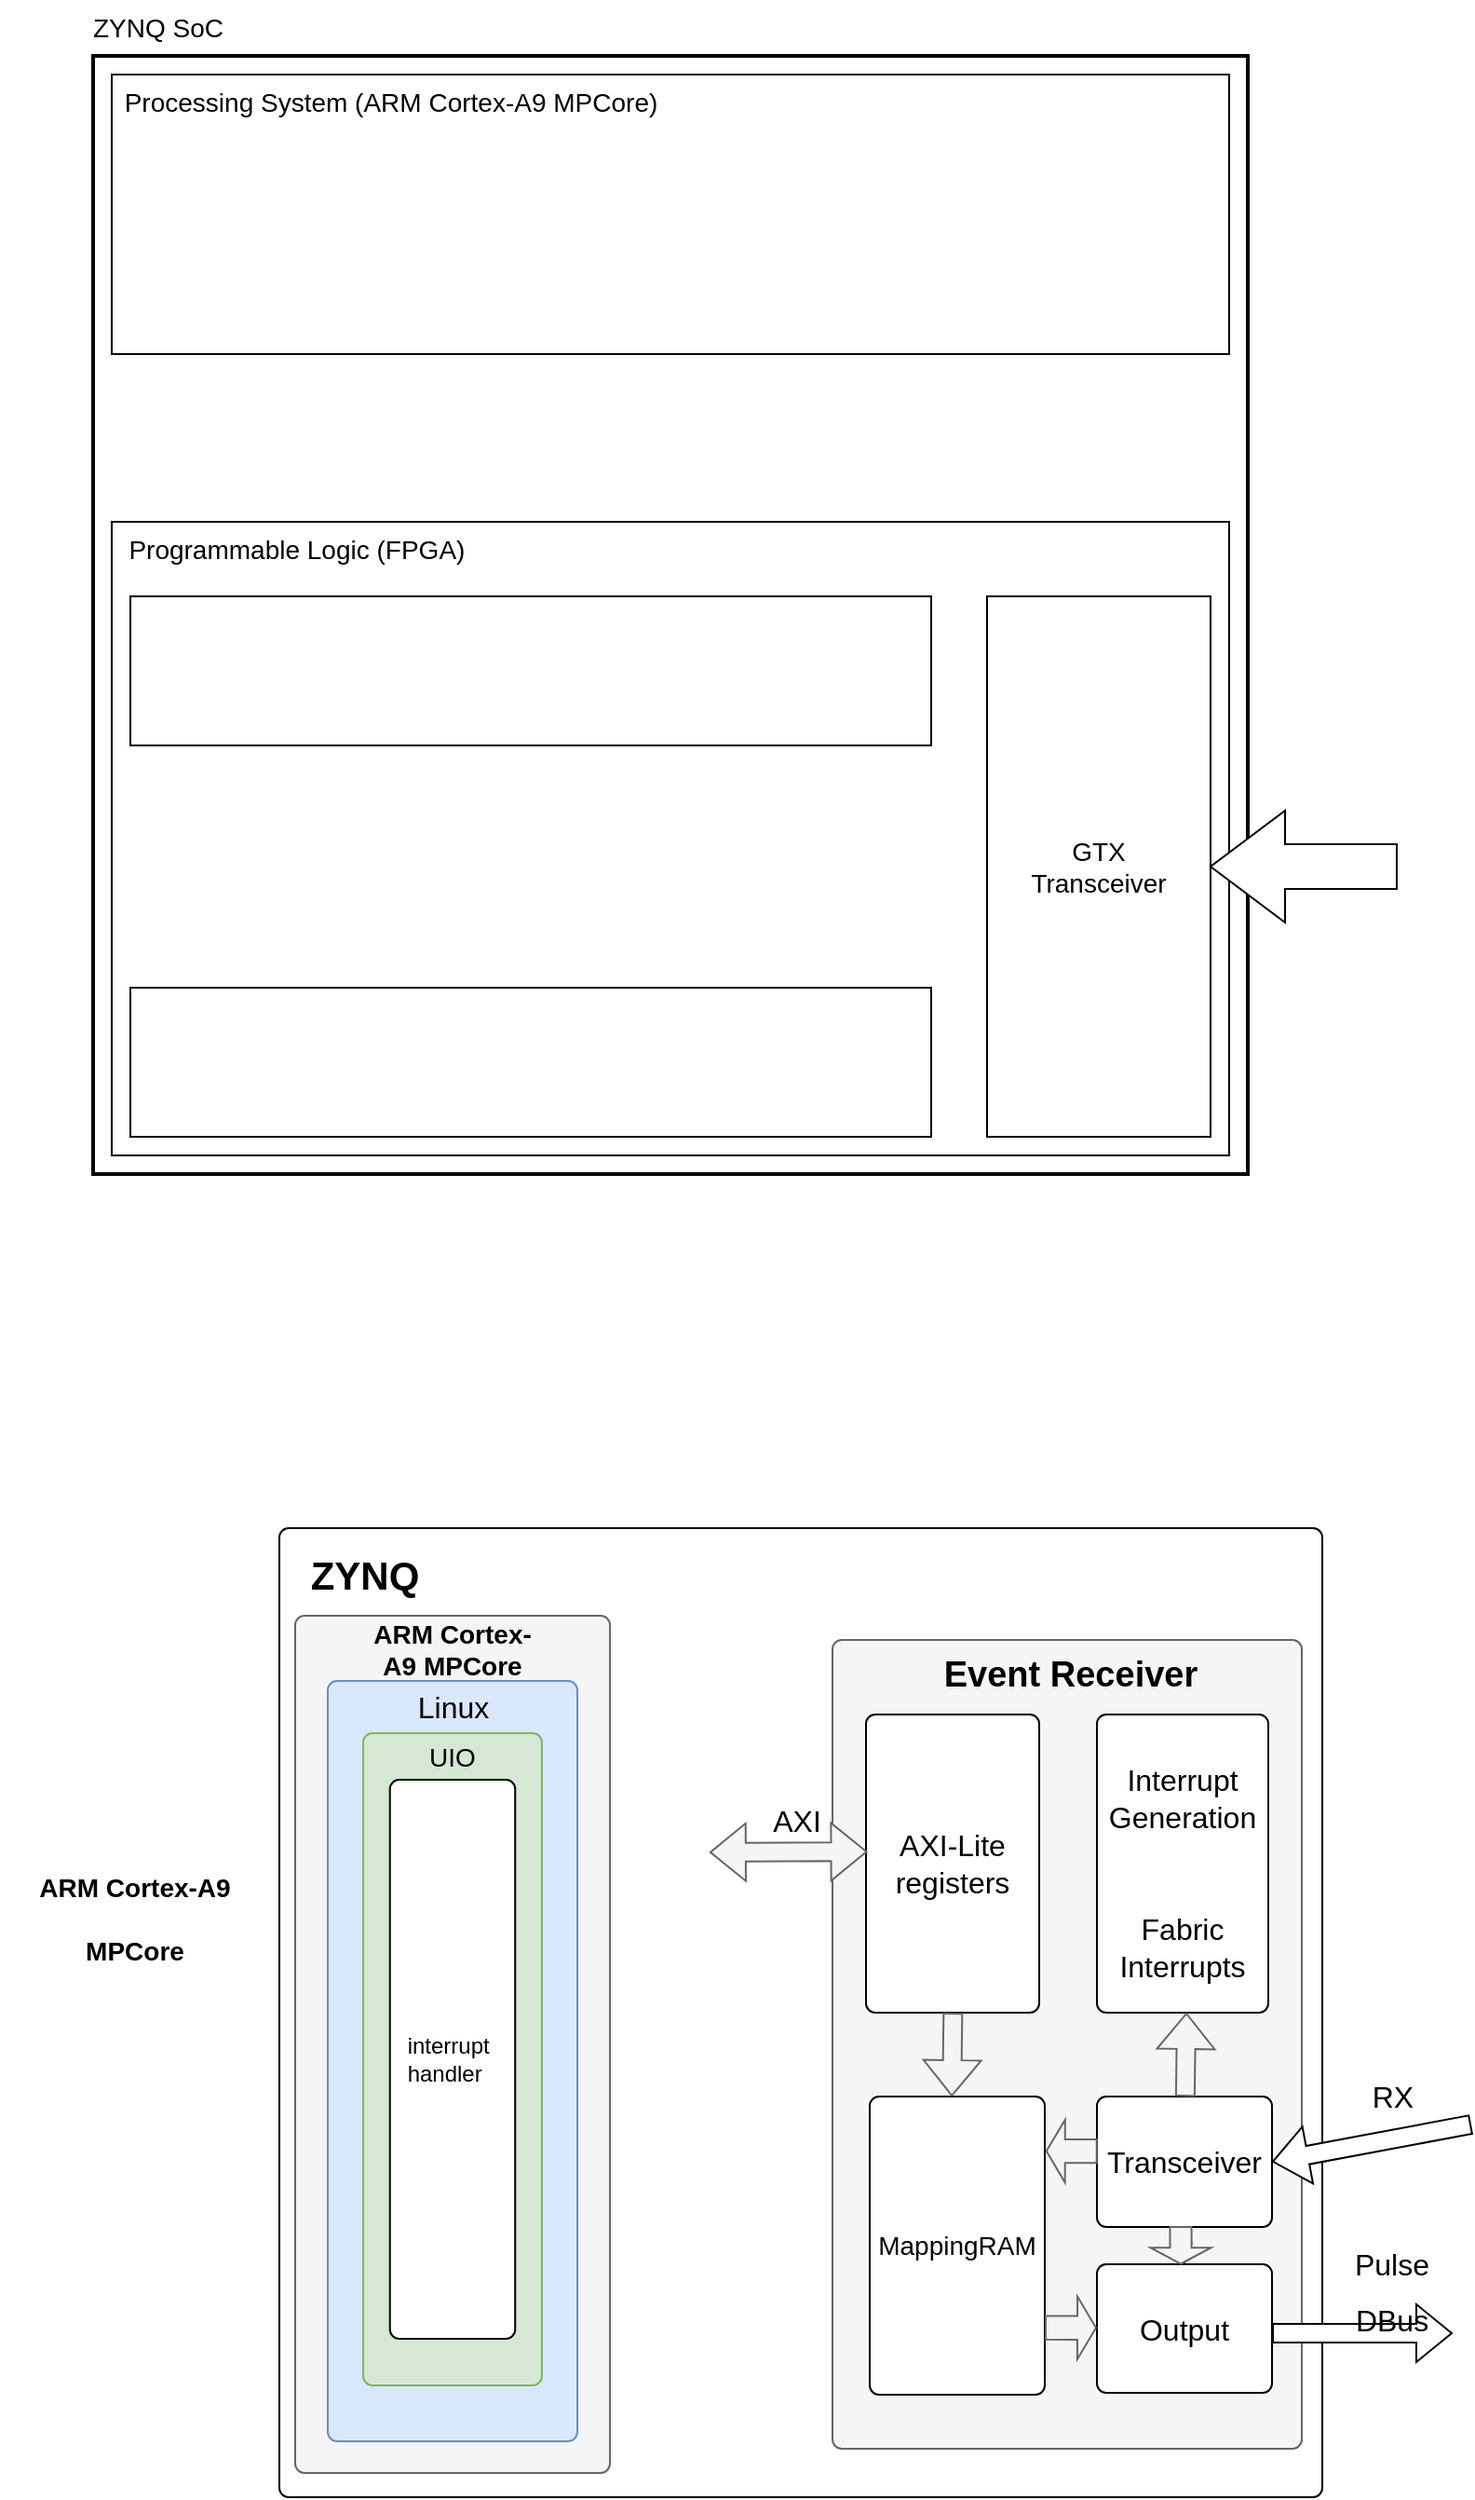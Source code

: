 <mxfile version="20.0.4" type="github">
  <diagram id="1goI3GVQZ4PJObYNkIat" name="Page-1">
    <mxGraphModel dx="1209" dy="642" grid="1" gridSize="10" guides="1" tooltips="1" connect="1" arrows="1" fold="1" page="1" pageScale="1" pageWidth="1169" pageHeight="1654" math="0" shadow="0">
      <root>
        <mxCell id="0" />
        <mxCell id="1" parent="0" />
        <mxCell id="54l_NUsAsuN3ZVsKalz9-2" value="" style="rounded=1;absoluteArcSize=1;html=1;arcSize=10;" parent="1" vertex="1">
          <mxGeometry x="190" y="1180" width="560" height="520" as="geometry" />
        </mxCell>
        <mxCell id="54l_NUsAsuN3ZVsKalz9-3" value="main" style="html=1;shape=mxgraph.er.anchor;whiteSpace=wrap;" parent="54l_NUsAsuN3ZVsKalz9-2" vertex="1">
          <mxGeometry width="280" height="520" as="geometry" />
        </mxCell>
        <mxCell id="54l_NUsAsuN3ZVsKalz9-4" value="" style="rounded=1;absoluteArcSize=1;html=1;arcSize=10;whiteSpace=wrap;points=[];strokeColor=#666666;fillColor=#f5f5f5;fontColor=#333333;" parent="54l_NUsAsuN3ZVsKalz9-2" vertex="1">
          <mxGeometry x="297" y="60" width="252" height="434" as="geometry" />
        </mxCell>
        <mxCell id="54l_NUsAsuN3ZVsKalz9-5" value="" style="rounded=1;absoluteArcSize=1;html=1;arcSize=10;whiteSpace=wrap;points=[];strokeColor=#666666;fillColor=#f5f5f5;fontColor=#333333;" parent="54l_NUsAsuN3ZVsKalz9-2" vertex="1">
          <mxGeometry x="8.5" y="47" width="169" height="460" as="geometry" />
        </mxCell>
        <mxCell id="54l_NUsAsuN3ZVsKalz9-6" value="&lt;h2 style=&quot;font-size: 21px;&quot;&gt;&lt;font style=&quot;font-size: 21px;&quot;&gt;&lt;b&gt;ZYNQ&lt;/b&gt;&lt;/font&gt;&lt;/h2&gt;" style="text;html=1;strokeColor=none;fillColor=none;align=center;verticalAlign=middle;whiteSpace=wrap;rounded=0;" parent="54l_NUsAsuN3ZVsKalz9-2" vertex="1">
          <mxGeometry x="11" y="10" width="70" height="30" as="geometry" />
        </mxCell>
        <mxCell id="54l_NUsAsuN3ZVsKalz9-8" value="&lt;font style=&quot;font-size: 19px&quot;&gt;&lt;b&gt;&lt;font style=&quot;font-size: 19px&quot;&gt;Event Receiver&lt;/font&gt;&lt;/b&gt;&lt;/font&gt;" style="text;html=1;strokeColor=none;fillColor=none;align=center;verticalAlign=middle;whiteSpace=wrap;rounded=0;fontSize=29;" parent="54l_NUsAsuN3ZVsKalz9-2" vertex="1">
          <mxGeometry x="340" y="60" width="169.5" height="30" as="geometry" />
        </mxCell>
        <mxCell id="54l_NUsAsuN3ZVsKalz9-9" value="" style="rounded=1;absoluteArcSize=1;html=1;arcSize=10;whiteSpace=wrap;points=[];strokeColor=#6c8ebf;fillColor=#dae8fc;" parent="54l_NUsAsuN3ZVsKalz9-2" vertex="1">
          <mxGeometry x="26" y="82" width="134" height="408" as="geometry" />
        </mxCell>
        <mxCell id="54l_NUsAsuN3ZVsKalz9-10" value="&lt;font style=&quot;font-size: 16px;&quot;&gt;&lt;font style=&quot;font-size: 16px;&quot;&gt;Linux&lt;/font&gt;&lt;/font&gt;" style="text;html=1;strokeColor=none;fillColor=none;align=center;verticalAlign=middle;whiteSpace=wrap;rounded=0;fontSize=29;strokeWidth=3;" parent="54l_NUsAsuN3ZVsKalz9-2" vertex="1">
          <mxGeometry x="69.69" y="82" width="46.62" height="20" as="geometry" />
        </mxCell>
        <mxCell id="54l_NUsAsuN3ZVsKalz9-11" value="" style="rounded=1;absoluteArcSize=1;html=1;arcSize=10;whiteSpace=wrap;points=[];strokeColor=#82b366;fillColor=#d5e8d4;" parent="54l_NUsAsuN3ZVsKalz9-2" vertex="1">
          <mxGeometry x="45.01" y="110" width="95.98" height="350" as="geometry" />
        </mxCell>
        <mxCell id="54l_NUsAsuN3ZVsKalz9-13" value="&lt;font style=&quot;font-size: 14px;&quot;&gt;UIO&lt;/font&gt;" style="text;html=1;strokeColor=none;fillColor=none;align=center;verticalAlign=middle;whiteSpace=wrap;rounded=0;fontSize=14;" parent="54l_NUsAsuN3ZVsKalz9-2" vertex="1">
          <mxGeometry x="71.99" y="110" width="42.01" height="25" as="geometry" />
        </mxCell>
        <mxCell id="54l_NUsAsuN3ZVsKalz9-16" value="&lt;pre class=&quot;tw-data-text tw-text-large tw-ta&quot; id=&quot;tw-target-text&quot; style=&quot;text-align: left;&quot; dir=&quot;ltr&quot;&gt;&lt;font style=&quot;font-size: 12px;&quot; face=&quot;Helvetica&quot;&gt;&lt;span class=&quot;Y2IQFc&quot; lang=&quot;en&quot;&gt;interrupt &lt;br&gt;handler&lt;/span&gt;&lt;/font&gt;&lt;/pre&gt;" style="rounded=1;absoluteArcSize=1;html=1;arcSize=10;whiteSpace=wrap;points=[];strokeColor=inherit;fillColor=inherit;" parent="54l_NUsAsuN3ZVsKalz9-2" vertex="1">
          <mxGeometry x="59.38" y="135" width="67.25" height="300" as="geometry" />
        </mxCell>
        <mxCell id="54l_NUsAsuN3ZVsKalz9-22" value="" style="rounded=1;absoluteArcSize=1;html=1;arcSize=10;whiteSpace=wrap;points=[];" parent="54l_NUsAsuN3ZVsKalz9-2" vertex="1">
          <mxGeometry x="439" y="100" width="92" height="160" as="geometry" />
        </mxCell>
        <mxCell id="54l_NUsAsuN3ZVsKalz9-23" value="&lt;div style=&quot;font-size: 16px&quot;&gt;&lt;font style=&quot;font-size: 16px&quot;&gt;AXI-Lite&lt;/font&gt;&lt;/div&gt;&lt;div style=&quot;font-size: 16px&quot;&gt;&lt;font style=&quot;font-size: 16px&quot;&gt;registers&lt;/font&gt;&lt;br&gt;&lt;/div&gt;" style="rounded=1;absoluteArcSize=1;html=1;arcSize=10;whiteSpace=wrap;points=[];" parent="54l_NUsAsuN3ZVsKalz9-2" vertex="1">
          <mxGeometry x="315" y="100" width="93" height="160" as="geometry" />
        </mxCell>
        <mxCell id="54l_NUsAsuN3ZVsKalz9-24" value="" style="shape=flexArrow;endArrow=classic;startArrow=classic;html=1;rounded=0;shadow=0;sketch=0;fontFamily=Helvetica;fontSize=16;strokeColor=#666666;fillColor=#f5f5f5;exitX=1.005;exitY=0.293;exitDx=0;exitDy=0;exitPerimeter=0;entryX=0.008;entryY=0.46;entryDx=0;entryDy=0;entryPerimeter=0;" parent="54l_NUsAsuN3ZVsKalz9-2" target="54l_NUsAsuN3ZVsKalz9-23" edge="1">
          <mxGeometry width="100" height="100" relative="1" as="geometry">
            <mxPoint x="230.93" y="173.95" as="sourcePoint" />
            <mxPoint x="310" y="174" as="targetPoint" />
          </mxGeometry>
        </mxCell>
        <mxCell id="54l_NUsAsuN3ZVsKalz9-26" value="AXI" style="text;html=1;strokeColor=none;fillColor=none;align=center;verticalAlign=middle;whiteSpace=wrap;rounded=0;fontFamily=Helvetica;fontSize=16;" parent="54l_NUsAsuN3ZVsKalz9-2" vertex="1">
          <mxGeometry x="249" y="142" width="58" height="30" as="geometry" />
        </mxCell>
        <mxCell id="54l_NUsAsuN3ZVsKalz9-27" value="&lt;div&gt;Fabric&lt;/div&gt;&lt;div&gt;Interrupts&lt;br&gt;&lt;/div&gt;" style="text;html=1;strokeColor=none;fillColor=none;align=center;verticalAlign=middle;whiteSpace=wrap;rounded=0;fontFamily=Helvetica;fontSize=16;" parent="54l_NUsAsuN3ZVsKalz9-2" vertex="1">
          <mxGeometry x="455" y="210" width="60" height="30" as="geometry" />
        </mxCell>
        <mxCell id="54l_NUsAsuN3ZVsKalz9-28" value="&lt;div&gt;Interrupt&lt;/div&gt;&lt;div&gt;Generation&lt;br&gt;&lt;/div&gt;" style="text;html=1;strokeColor=none;fillColor=none;align=center;verticalAlign=middle;whiteSpace=wrap;rounded=0;fontFamily=Helvetica;fontSize=16;" parent="54l_NUsAsuN3ZVsKalz9-2" vertex="1">
          <mxGeometry x="455" y="130" width="60" height="30" as="geometry" />
        </mxCell>
        <mxCell id="54l_NUsAsuN3ZVsKalz9-29" value="&lt;font style=&quot;font-size: 14px&quot;&gt;MappingRAM&lt;/font&gt;" style="rounded=1;absoluteArcSize=1;html=1;arcSize=10;whiteSpace=wrap;points=[];" parent="54l_NUsAsuN3ZVsKalz9-2" vertex="1">
          <mxGeometry x="317" y="305" width="94" height="160" as="geometry" />
        </mxCell>
        <mxCell id="54l_NUsAsuN3ZVsKalz9-30" value="&lt;font style=&quot;font-size: 16px&quot;&gt;Transceiver&lt;/font&gt;" style="rounded=1;absoluteArcSize=1;html=1;arcSize=10;whiteSpace=wrap;points=[];" parent="54l_NUsAsuN3ZVsKalz9-2" vertex="1">
          <mxGeometry x="439" y="305" width="94" height="70" as="geometry" />
        </mxCell>
        <mxCell id="54l_NUsAsuN3ZVsKalz9-31" value="" style="edgeStyle=orthogonalEdgeStyle;rounded=0;sketch=0;orthogonalLoop=1;jettySize=auto;html=1;shadow=0;fontFamily=Helvetica;fontSize=16;strokeColor=default;fillColor=default;gradientColor=none;" parent="54l_NUsAsuN3ZVsKalz9-2" source="54l_NUsAsuN3ZVsKalz9-32" target="54l_NUsAsuN3ZVsKalz9-30" edge="1">
          <mxGeometry relative="1" as="geometry" />
        </mxCell>
        <mxCell id="54l_NUsAsuN3ZVsKalz9-32" value="&lt;font style=&quot;font-size: 16px&quot;&gt;Output&lt;/font&gt;" style="rounded=1;absoluteArcSize=1;html=1;arcSize=10;whiteSpace=wrap;points=[];" parent="54l_NUsAsuN3ZVsKalz9-2" vertex="1">
          <mxGeometry x="439" y="395" width="94" height="69" as="geometry" />
        </mxCell>
        <mxCell id="54l_NUsAsuN3ZVsKalz9-33" value="" style="shape=flexArrow;endArrow=classic;html=1;rounded=0;shadow=0;sketch=0;fontFamily=Helvetica;fontSize=16;strokeColor=#666666;fillColor=#f5f5f5;entryX=0.522;entryY=1;entryDx=0;entryDy=0;entryPerimeter=0;" parent="54l_NUsAsuN3ZVsKalz9-2" source="54l_NUsAsuN3ZVsKalz9-30" target="54l_NUsAsuN3ZVsKalz9-22" edge="1">
          <mxGeometry width="50" height="50" relative="1" as="geometry">
            <mxPoint x="350" y="220" as="sourcePoint" />
            <mxPoint x="400" y="170" as="targetPoint" />
          </mxGeometry>
        </mxCell>
        <mxCell id="54l_NUsAsuN3ZVsKalz9-34" value="" style="shape=flexArrow;endArrow=classic;html=1;rounded=0;shadow=0;sketch=0;fontFamily=Helvetica;fontSize=16;strokeColor=default;fillColor=default;gradientColor=none;exitX=1;exitY=0.536;exitDx=0;exitDy=0;exitPerimeter=0;" parent="54l_NUsAsuN3ZVsKalz9-2" source="54l_NUsAsuN3ZVsKalz9-32" edge="1">
          <mxGeometry width="50" height="50" relative="1" as="geometry">
            <mxPoint x="533" y="440" as="sourcePoint" />
            <mxPoint x="630" y="432" as="targetPoint" />
          </mxGeometry>
        </mxCell>
        <mxCell id="54l_NUsAsuN3ZVsKalz9-35" value="" style="shape=flexArrow;endArrow=classic;html=1;rounded=0;shadow=0;sketch=0;fontFamily=Helvetica;fontSize=16;strokeColor=#666666;fillColor=#f5f5f5;entryX=1.004;entryY=0.183;entryDx=0;entryDy=0;entryPerimeter=0;width=12.667;endSize=3;exitX=0.004;exitY=0.419;exitDx=0;exitDy=0;exitPerimeter=0;" parent="54l_NUsAsuN3ZVsKalz9-2" source="54l_NUsAsuN3ZVsKalz9-30" target="54l_NUsAsuN3ZVsKalz9-29" edge="1">
          <mxGeometry width="50" height="50" relative="1" as="geometry">
            <mxPoint x="440" y="334" as="sourcePoint" />
            <mxPoint x="360" y="260" as="targetPoint" />
          </mxGeometry>
        </mxCell>
        <mxCell id="54l_NUsAsuN3ZVsKalz9-36" value="" style="shape=flexArrow;endArrow=classic;html=1;rounded=0;shadow=0;sketch=0;fontFamily=Helvetica;fontSize=16;strokeColor=#666666;fillColor=#f5f5f5;width=11.538;endSize=2.567;exitX=0.479;exitY=0.993;exitDx=0;exitDy=0;exitPerimeter=0;entryX=0.479;entryY=0.004;entryDx=0;entryDy=0;entryPerimeter=0;" parent="54l_NUsAsuN3ZVsKalz9-2" source="54l_NUsAsuN3ZVsKalz9-30" target="54l_NUsAsuN3ZVsKalz9-32" edge="1">
          <mxGeometry width="50" height="50" relative="1" as="geometry">
            <mxPoint x="483" y="375" as="sourcePoint" />
            <mxPoint x="533" y="325" as="targetPoint" />
          </mxGeometry>
        </mxCell>
        <mxCell id="54l_NUsAsuN3ZVsKalz9-37" value="" style="shape=flexArrow;endArrow=classic;html=1;rounded=0;shadow=0;sketch=0;fontFamily=Helvetica;fontSize=16;strokeColor=#666666;fillColor=#f5f5f5;entryX=1.004;entryY=0.183;entryDx=0;entryDy=0;entryPerimeter=0;width=12.667;endSize=3;exitX=0.004;exitY=0.419;exitDx=0;exitDy=0;exitPerimeter=0;" parent="54l_NUsAsuN3ZVsKalz9-2" edge="1">
          <mxGeometry width="50" height="50" relative="1" as="geometry">
            <mxPoint x="410.996" y="429.08" as="sourcePoint" />
            <mxPoint x="438.996" y="429.13" as="targetPoint" />
          </mxGeometry>
        </mxCell>
        <mxCell id="54l_NUsAsuN3ZVsKalz9-38" value="" style="shape=flexArrow;endArrow=classic;html=1;rounded=0;shadow=0;sketch=0;fontFamily=Helvetica;fontSize=16;strokeColor=#666666;fillColor=#f5f5f5;entryX=0.522;entryY=1;entryDx=0;entryDy=0;entryPerimeter=0;" parent="54l_NUsAsuN3ZVsKalz9-2" edge="1">
          <mxGeometry width="50" height="50" relative="1" as="geometry">
            <mxPoint x="361.664" y="260" as="sourcePoint" />
            <mxPoint x="361.088" y="305" as="targetPoint" />
          </mxGeometry>
        </mxCell>
        <mxCell id="54l_NUsAsuN3ZVsKalz9-122" value="&lt;font style=&quot;font-size: 14px;&quot;&gt;&lt;b&gt;&lt;font style=&quot;font-size: 14px;&quot; face=&quot;Helvetica&quot;&gt;&lt;font style=&quot;font-size: 14px;&quot;&gt;&lt;span style=&quot;&quot; class=&quot;markedContent&quot;&gt;&lt;span style=&quot;left: 1054.58px; top: 286.237px; transform: scaleX(0.93);&quot; dir=&quot;ltr&quot;&gt;ARM Cortex-A9 MPCore&lt;/span&gt;&lt;/span&gt;&lt;/font&gt;&lt;/font&gt;&lt;/b&gt;&lt;/font&gt;" style="text;html=1;strokeColor=none;fillColor=none;align=center;verticalAlign=middle;whiteSpace=wrap;rounded=0;fontFamily=Helvetica;fontSize=14;" parent="54l_NUsAsuN3ZVsKalz9-2" vertex="1">
          <mxGeometry x="43.0" y="50" width="100" height="30" as="geometry" />
        </mxCell>
        <mxCell id="54l_NUsAsuN3ZVsKalz9-41" value="Pulse" style="text;html=1;strokeColor=none;fillColor=none;align=center;verticalAlign=middle;whiteSpace=wrap;rounded=0;fontFamily=Helvetica;fontSize=16;" parent="1" vertex="1">
          <mxGeometry x="750" y="1560" width="75" height="30" as="geometry" />
        </mxCell>
        <mxCell id="54l_NUsAsuN3ZVsKalz9-42" value="DBus" style="text;html=1;strokeColor=none;fillColor=none;align=center;verticalAlign=middle;whiteSpace=wrap;rounded=0;fontFamily=Helvetica;fontSize=16;" parent="1" vertex="1">
          <mxGeometry x="750" y="1590" width="75" height="30" as="geometry" />
        </mxCell>
        <mxCell id="54l_NUsAsuN3ZVsKalz9-43" value="" style="shape=flexArrow;endArrow=classic;html=1;rounded=0;shadow=0;sketch=0;fontFamily=Helvetica;fontSize=16;strokeColor=default;fillColor=default;gradientColor=none;entryX=1;entryY=0.5;entryDx=0;entryDy=0;entryPerimeter=0;" parent="1" target="54l_NUsAsuN3ZVsKalz9-30" edge="1">
          <mxGeometry width="50" height="50" relative="1" as="geometry">
            <mxPoint x="830" y="1500" as="sourcePoint" />
            <mxPoint x="830" y="1480" as="targetPoint" />
          </mxGeometry>
        </mxCell>
        <mxCell id="54l_NUsAsuN3ZVsKalz9-44" value="RX" style="text;html=1;strokeColor=none;fillColor=none;align=center;verticalAlign=middle;whiteSpace=wrap;rounded=0;fontFamily=Helvetica;fontSize=16;" parent="1" vertex="1">
          <mxGeometry x="757.5" y="1470" width="60" height="30" as="geometry" />
        </mxCell>
        <mxCell id="54l_NUsAsuN3ZVsKalz9-7" value="&lt;div style=&quot;font-size: 28px;&quot;&gt;&lt;p&gt;&lt;font style=&quot;font-size: 28px;&quot; face=&quot;Helvetica&quot;&gt;&lt;b&gt;&lt;font style=&quot;font-size: 28px;&quot;&gt;&lt;span style=&quot;font-size: 14px;&quot; class=&quot;markedContent&quot;&gt;&lt;span style=&quot;left: 1054.58px; top: 286.237px; transform: scaleX(0.93);&quot; dir=&quot;ltr&quot;&gt;ARM Cortex-A9 MPCore&lt;/span&gt;&lt;/span&gt;&lt;/font&gt;&lt;/b&gt;&lt;/font&gt;&lt;/p&gt;&lt;/div&gt;" style="text;html=1;strokeColor=none;fillColor=none;align=center;verticalAlign=middle;whiteSpace=wrap;rounded=0;fontSize=29;strokeWidth=3;" parent="1" vertex="1">
          <mxGeometry x="40" y="1350" width="144.56" height="70" as="geometry" />
        </mxCell>
        <mxCell id="54l_NUsAsuN3ZVsKalz9-125" value="ZYNQ SoC" style="text;html=1;strokeColor=none;fillColor=none;align=center;verticalAlign=middle;whiteSpace=wrap;rounded=0;fontFamily=Helvetica;fontSize=14;" parent="1" vertex="1">
          <mxGeometry x="80" y="360" width="90" height="30" as="geometry" />
        </mxCell>
        <mxCell id="54l_NUsAsuN3ZVsKalz9-126" value="" style="rounded=0;whiteSpace=wrap;html=1;fontFamily=Helvetica;fontSize=14;strokeWidth=2;" parent="1" vertex="1">
          <mxGeometry x="90" y="390" width="620" height="600" as="geometry" />
        </mxCell>
        <mxCell id="54l_NUsAsuN3ZVsKalz9-127" value="" style="rounded=0;whiteSpace=wrap;html=1;fontFamily=Helvetica;fontSize=14;strokeWidth=1;" parent="1" vertex="1">
          <mxGeometry x="100" y="640" width="600" height="340" as="geometry" />
        </mxCell>
        <mxCell id="54l_NUsAsuN3ZVsKalz9-128" value="" style="rounded=0;whiteSpace=wrap;html=1;fontFamily=Helvetica;fontSize=14;strokeWidth=1;" parent="1" vertex="1">
          <mxGeometry x="100" y="400" width="600" height="150" as="geometry" />
        </mxCell>
        <mxCell id="54l_NUsAsuN3ZVsKalz9-129" value="&lt;font style=&quot;font-size: 14px;&quot; face=&quot;Helvetica&quot;&gt;&lt;span class=&quot;markedContent&quot;&gt;&lt;span dir=&quot;ltr&quot; role=&quot;presentation&quot; style=&quot;left: 199.08px; top: 343.458px; transform: scaleX(0.968);&quot;&gt;Processing System (&lt;/span&gt;&lt;/span&gt;&lt;font style=&quot;font-size: 14px;&quot;&gt;&lt;font style=&quot;font-size: 14px;&quot;&gt;&lt;font style=&quot;font-size: 14px;&quot;&gt;&lt;span style=&quot;&quot; class=&quot;markedContent&quot;&gt;&lt;span style=&quot;left: 1054.58px; top: 286.237px; transform: scaleX(0.93);&quot; dir=&quot;ltr&quot;&gt;ARM Cortex-A9 MPCore)&lt;/span&gt;&lt;/span&gt;&lt;/font&gt;&lt;/font&gt;&lt;/font&gt;&lt;/font&gt;" style="text;html=1;strokeColor=none;fillColor=none;align=center;verticalAlign=middle;whiteSpace=wrap;rounded=0;fontFamily=Helvetica;fontSize=14;" parent="1" vertex="1">
          <mxGeometry x="100" y="400" width="300" height="30" as="geometry" />
        </mxCell>
        <mxCell id="54l_NUsAsuN3ZVsKalz9-131" value="&lt;div&gt;GTX&lt;/div&gt;&lt;div&gt;Transceiver&lt;/div&gt;" style="rounded=0;whiteSpace=wrap;html=1;fontFamily=Helvetica;fontSize=14;strokeWidth=1;" parent="1" vertex="1">
          <mxGeometry x="570" y="680" width="120" height="290" as="geometry" />
        </mxCell>
        <mxCell id="54l_NUsAsuN3ZVsKalz9-132" value="" style="rounded=0;whiteSpace=wrap;html=1;fontFamily=Helvetica;fontSize=14;strokeWidth=1;" parent="1" vertex="1">
          <mxGeometry x="110" y="890" width="430" height="80" as="geometry" />
        </mxCell>
        <mxCell id="54l_NUsAsuN3ZVsKalz9-133" value="" style="rounded=0;whiteSpace=wrap;html=1;fontFamily=Helvetica;fontSize=14;strokeWidth=1;" parent="1" vertex="1">
          <mxGeometry x="110" y="680" width="430" height="80" as="geometry" />
        </mxCell>
        <mxCell id="54l_NUsAsuN3ZVsKalz9-135" value="&lt;font style=&quot;font-size: 14px;&quot;&gt;&amp;nbsp;&lt;font style=&quot;font-size: 14px;&quot;&gt;&lt;span class=&quot;markedContent&quot;&gt;&lt;span dir=&quot;ltr&quot; role=&quot;presentation&quot; style=&quot;left: 472.269px; top: 707.572px; transform: scaleX(0.924);&quot;&gt;Programmable Logic&lt;/span&gt;&lt;/span&gt;&lt;/font&gt; (FPGA)&lt;/font&gt;" style="text;html=1;strokeColor=none;fillColor=none;align=center;verticalAlign=middle;whiteSpace=wrap;rounded=0;fontFamily=Helvetica;fontSize=14;" parent="1" vertex="1">
          <mxGeometry x="100" y="640" width="195" height="30" as="geometry" />
        </mxCell>
        <mxCell id="6_cSUB1AkO9mFOaKOOmG-2" value="" style="shape=singleArrow;whiteSpace=wrap;html=1;arrowWidth=0.4;arrowSize=0.4;fontSize=14;rounded=0;strokeWidth=1;direction=west;" vertex="1" parent="1">
          <mxGeometry x="690" y="795" width="100" height="60" as="geometry" />
        </mxCell>
      </root>
    </mxGraphModel>
  </diagram>
</mxfile>
